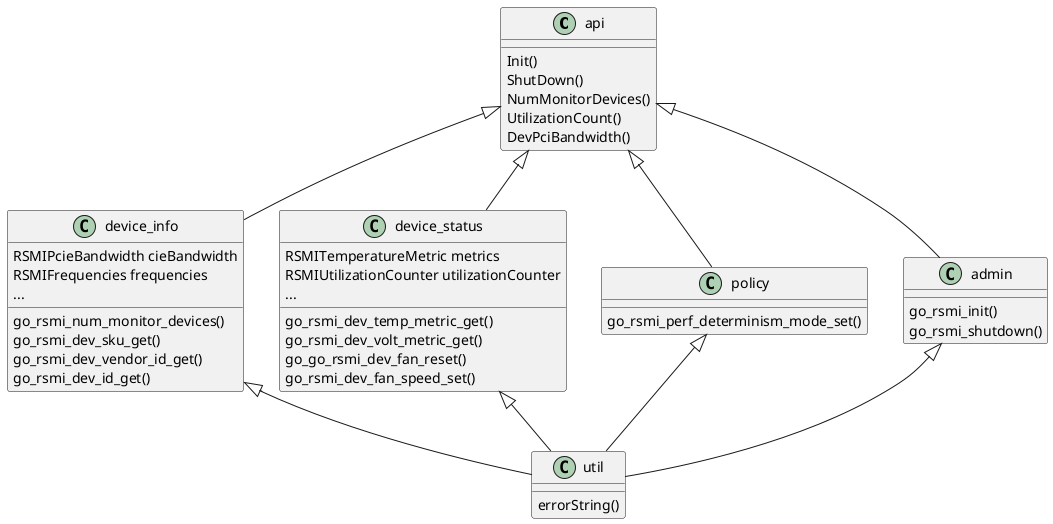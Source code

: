 @startuml
'https://plantuml.com/class-diagram
class  api {
Init()
ShutDown()
NumMonitorDevices()
UtilizationCount()
DevPciBandwidth()
}

class  device_info {
RSMIPcieBandwidth cieBandwidth
RSMIFrequencies frequencies
go_rsmi_num_monitor_devices()
go_rsmi_dev_sku_get()
go_rsmi_dev_vendor_id_get()
go_rsmi_dev_id_get()
...
}

class  device_status {
RSMITemperatureMetric metrics
RSMIUtilizationCounter utilizationCounter
go_rsmi_dev_temp_metric_get()
go_rsmi_dev_volt_metric_get()
go_go_rsmi_dev_fan_reset()
go_rsmi_dev_fan_speed_set()
...
}

class  policy {
go_rsmi_perf_determinism_mode_set()
}

class  admin {
go_rsmi_init()
go_rsmi_shutdown()
}

class util {
errorString()
}
api <|-- admin
api <|-- device_info
api <|-- device_status
api <|-- policy

admin <|-- util
device_info <|-- util
device_status <|-- util
policy <|-- util

@enduml